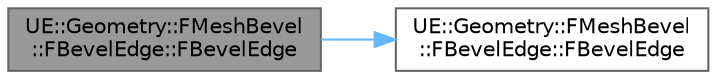 digraph "UE::Geometry::FMeshBevel::FBevelEdge::FBevelEdge"
{
 // INTERACTIVE_SVG=YES
 // LATEX_PDF_SIZE
  bgcolor="transparent";
  edge [fontname=Helvetica,fontsize=10,labelfontname=Helvetica,labelfontsize=10];
  node [fontname=Helvetica,fontsize=10,shape=box,height=0.2,width=0.4];
  rankdir="LR";
  Node1 [id="Node000001",label="UE::Geometry::FMeshBevel\l::FBevelEdge::FBevelEdge",height=0.2,width=0.4,color="gray40", fillcolor="grey60", style="filled", fontcolor="black",tooltip=" "];
  Node1 -> Node2 [id="edge1_Node000001_Node000002",color="steelblue1",style="solid",tooltip=" "];
  Node2 [id="Node000002",label="UE::Geometry::FMeshBevel\l::FBevelEdge::FBevelEdge",height=0.2,width=0.4,color="grey40", fillcolor="white", style="filled",URL="$db/d36/structUE_1_1Geometry_1_1FMeshBevel_1_1FBevelEdge.html#ab935a52c41d8772fd8d01d6d2ff07c2c",tooltip=" "];
}
